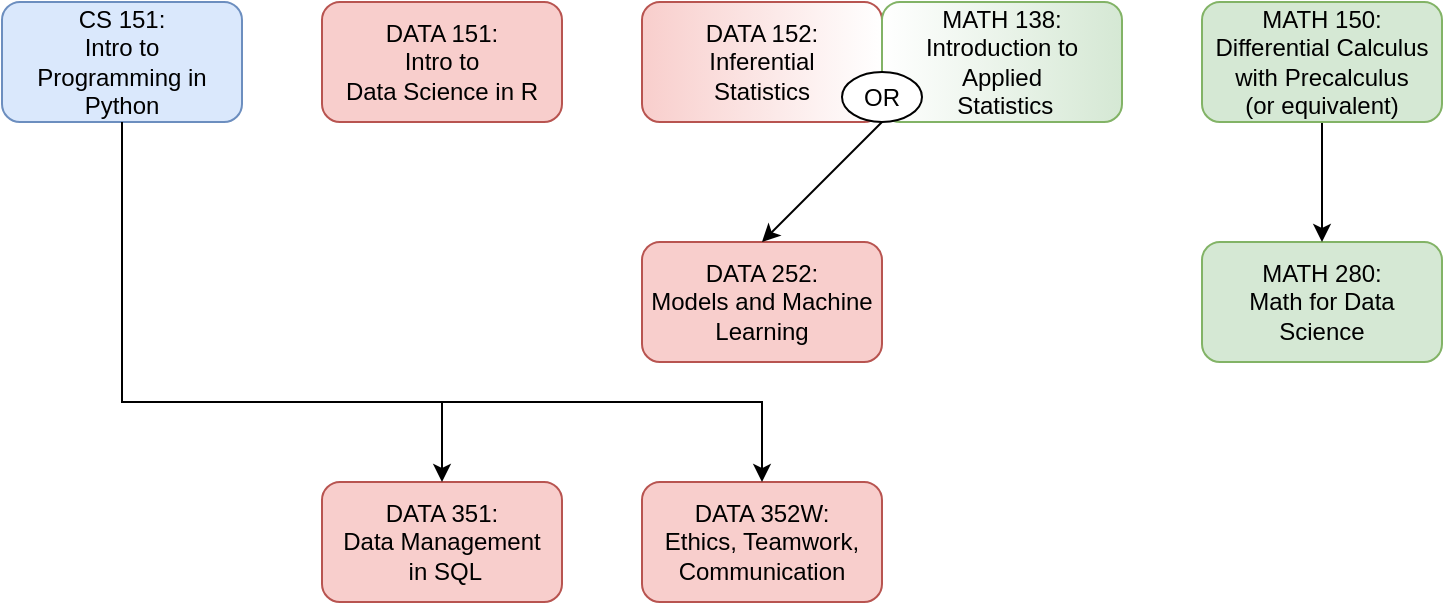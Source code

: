 <mxfile version="20.1.1" type="device"><diagram id="wiFFHrCYgmDQ4PthjNWW" name="Page-1"><mxGraphModel dx="572" dy="780" grid="1" gridSize="10" guides="1" tooltips="1" connect="1" arrows="1" fold="1" page="1" pageScale="1" pageWidth="850" pageHeight="1100" math="0" shadow="0"><root><mxCell id="0"/><mxCell id="1" parent="0"/><mxCell id="cdz_ZWXGDSXj6_UN3NLE-2" value="&lt;div&gt;CS 151: &lt;br&gt;&lt;/div&gt;&lt;div&gt;Intro to &lt;br&gt;&lt;/div&gt;&lt;div&gt;Programming in Python&lt;/div&gt;" style="rounded=1;whiteSpace=wrap;html=1;fillColor=#dae8fc;strokeColor=#6c8ebf;" parent="1" vertex="1"><mxGeometry x="1040" y="720" width="120" height="60" as="geometry"/></mxCell><mxCell id="cdz_ZWXGDSXj6_UN3NLE-4" value="&lt;div&gt;DATA 151:&lt;/div&gt;&lt;div&gt;Intro to &lt;br&gt;&lt;/div&gt;&lt;div&gt;Data Science in R&lt;br&gt;&lt;/div&gt;" style="rounded=1;whiteSpace=wrap;html=1;fillColor=#f8cecc;strokeColor=#b85450;" parent="1" vertex="1"><mxGeometry x="1200" y="720" width="120" height="60" as="geometry"/></mxCell><mxCell id="cdz_ZWXGDSXj6_UN3NLE-6" value="&lt;div&gt;DATA 152:&lt;/div&gt;&lt;div&gt;Inferential &lt;br&gt;&lt;/div&gt;&lt;div&gt;Statistics&lt;br&gt;&lt;/div&gt;" style="rounded=1;whiteSpace=wrap;html=1;fillColor=#f8cecc;strokeColor=#b85450;gradientColor=#ffffff;gradientDirection=east;" parent="1" vertex="1"><mxGeometry x="1360" y="720" width="120" height="60" as="geometry"/></mxCell><mxCell id="cdz_ZWXGDSXj6_UN3NLE-8" value="&lt;div&gt;MATH 280:&lt;/div&gt;&lt;div&gt;Math for Data Science&lt;br&gt;&lt;/div&gt;" style="rounded=1;whiteSpace=wrap;html=1;fillColor=#d5e8d4;strokeColor=#82b366;" parent="1" vertex="1"><mxGeometry x="1640" y="840" width="120" height="60" as="geometry"/></mxCell><mxCell id="cdz_ZWXGDSXj6_UN3NLE-9" value="&lt;div&gt;DATA 252:&lt;/div&gt;&lt;div&gt;Models and Machine Learning&lt;br&gt;&lt;/div&gt;" style="rounded=1;whiteSpace=wrap;html=1;fillColor=#f8cecc;strokeColor=#b85450;" parent="1" vertex="1"><mxGeometry x="1360" y="840" width="120" height="60" as="geometry"/></mxCell><mxCell id="cdz_ZWXGDSXj6_UN3NLE-13" value="&lt;div&gt;DATA 351:&lt;/div&gt;&lt;div&gt;Data Management&lt;/div&gt;&lt;div&gt;&amp;nbsp;in SQL&lt;br&gt;&lt;/div&gt;" style="rounded=1;whiteSpace=wrap;html=1;fillColor=#f8cecc;strokeColor=#b85450;" parent="1" vertex="1"><mxGeometry x="1200" y="960" width="120" height="60" as="geometry"/></mxCell><mxCell id="cdz_ZWXGDSXj6_UN3NLE-14" value="&lt;div&gt;DATA 352W:&lt;/div&gt;&lt;div&gt;Ethics, Teamwork,&lt;/div&gt;&lt;div&gt;Communication&lt;br&gt;&lt;/div&gt;" style="rounded=1;whiteSpace=wrap;html=1;fillColor=#f8cecc;strokeColor=#b85450;" parent="1" vertex="1"><mxGeometry x="1360" y="960" width="120" height="60" as="geometry"/></mxCell><mxCell id="cdz_ZWXGDSXj6_UN3NLE-19" value="" style="endArrow=classic;html=1;rounded=0;exitX=0.5;exitY=1;exitDx=0;exitDy=0;" parent="1" source="cdz_ZWXGDSXj6_UN3NLE-2" edge="1"><mxGeometry width="50" height="50" relative="1" as="geometry"><mxPoint x="1240" y="950" as="sourcePoint"/><mxPoint x="1260" y="960" as="targetPoint"/><Array as="points"><mxPoint x="1100" y="920"/><mxPoint x="1260" y="920"/></Array></mxGeometry></mxCell><mxCell id="cdz_ZWXGDSXj6_UN3NLE-21" value="" style="endArrow=classic;html=1;rounded=0;entryX=0.5;entryY=0;entryDx=0;entryDy=0;" parent="1" target="cdz_ZWXGDSXj6_UN3NLE-14" edge="1"><mxGeometry width="50" height="50" relative="1" as="geometry"><mxPoint x="1260" y="920" as="sourcePoint"/><mxPoint x="1290" y="900" as="targetPoint"/><Array as="points"><mxPoint x="1420" y="920"/></Array></mxGeometry></mxCell><mxCell id="cdz_ZWXGDSXj6_UN3NLE-22" value="" style="edgeStyle=orthogonalEdgeStyle;rounded=0;orthogonalLoop=1;jettySize=auto;html=1;" parent="1" source="cdz_ZWXGDSXj6_UN3NLE-23" target="cdz_ZWXGDSXj6_UN3NLE-8" edge="1"><mxGeometry relative="1" as="geometry"/></mxCell><mxCell id="cdz_ZWXGDSXj6_UN3NLE-23" value="&lt;div&gt;MATH 150: Differential Calculus with Precalculus&lt;/div&gt;&lt;div&gt;(or equivalent)&lt;br&gt;&lt;/div&gt;" style="rounded=1;whiteSpace=wrap;html=1;fillColor=#d5e8d4;strokeColor=#82b366;" parent="1" vertex="1"><mxGeometry x="1640" y="720" width="120" height="60" as="geometry"/></mxCell><mxCell id="o7nfyWy3xeGI2yfiG2TK-1" value="&lt;div&gt;MATH 138: Introduction to Applied&lt;/div&gt;&lt;div&gt;&amp;nbsp;Statistics &lt;/div&gt;" style="rounded=1;whiteSpace=wrap;html=1;fillColor=#d5e8d4;strokeColor=#82b366;sketch=0;gradientColor=#ffffff;gradientDirection=west;" vertex="1" parent="1"><mxGeometry x="1480" y="720" width="120" height="60" as="geometry"/></mxCell><mxCell id="o7nfyWy3xeGI2yfiG2TK-2" value="OR" style="ellipse;whiteSpace=wrap;html=1;" vertex="1" parent="1"><mxGeometry x="1460" y="755" width="40" height="25" as="geometry"/></mxCell><mxCell id="o7nfyWy3xeGI2yfiG2TK-5" value="" style="endArrow=classic;html=1;rounded=0;exitX=0.5;exitY=1;exitDx=0;exitDy=0;entryX=0.5;entryY=0;entryDx=0;entryDy=0;" edge="1" parent="1" source="o7nfyWy3xeGI2yfiG2TK-2" target="cdz_ZWXGDSXj6_UN3NLE-9"><mxGeometry width="50" height="50" relative="1" as="geometry"><mxPoint x="1390" y="800" as="sourcePoint"/><mxPoint x="1520" y="830" as="targetPoint"/></mxGeometry></mxCell></root></mxGraphModel></diagram></mxfile>
